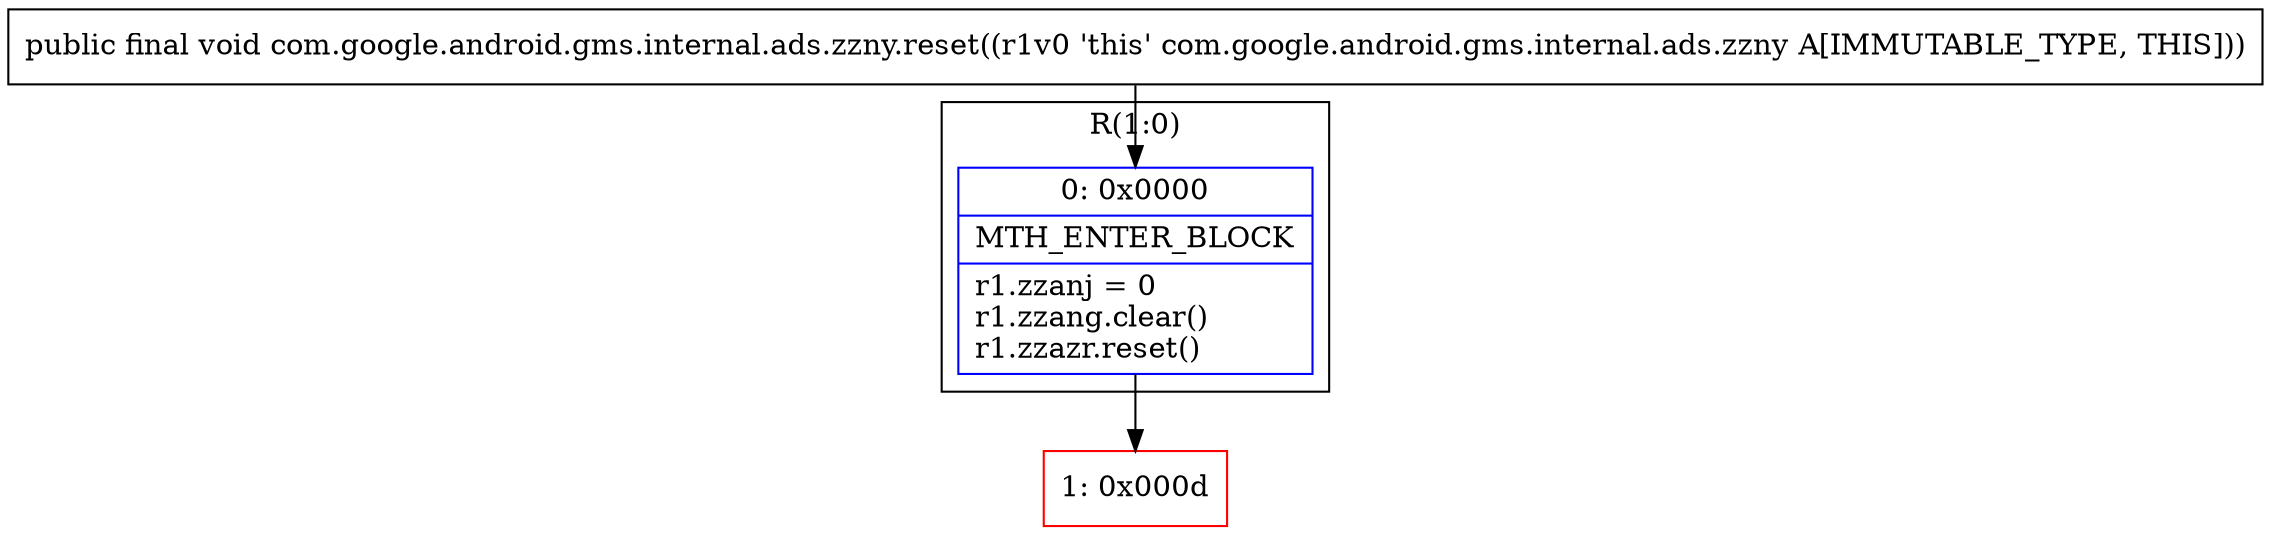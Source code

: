 digraph "CFG forcom.google.android.gms.internal.ads.zzny.reset()V" {
subgraph cluster_Region_642755103 {
label = "R(1:0)";
node [shape=record,color=blue];
Node_0 [shape=record,label="{0\:\ 0x0000|MTH_ENTER_BLOCK\l|r1.zzanj = 0\lr1.zzang.clear()\lr1.zzazr.reset()\l}"];
}
Node_1 [shape=record,color=red,label="{1\:\ 0x000d}"];
MethodNode[shape=record,label="{public final void com.google.android.gms.internal.ads.zzny.reset((r1v0 'this' com.google.android.gms.internal.ads.zzny A[IMMUTABLE_TYPE, THIS])) }"];
MethodNode -> Node_0;
Node_0 -> Node_1;
}

